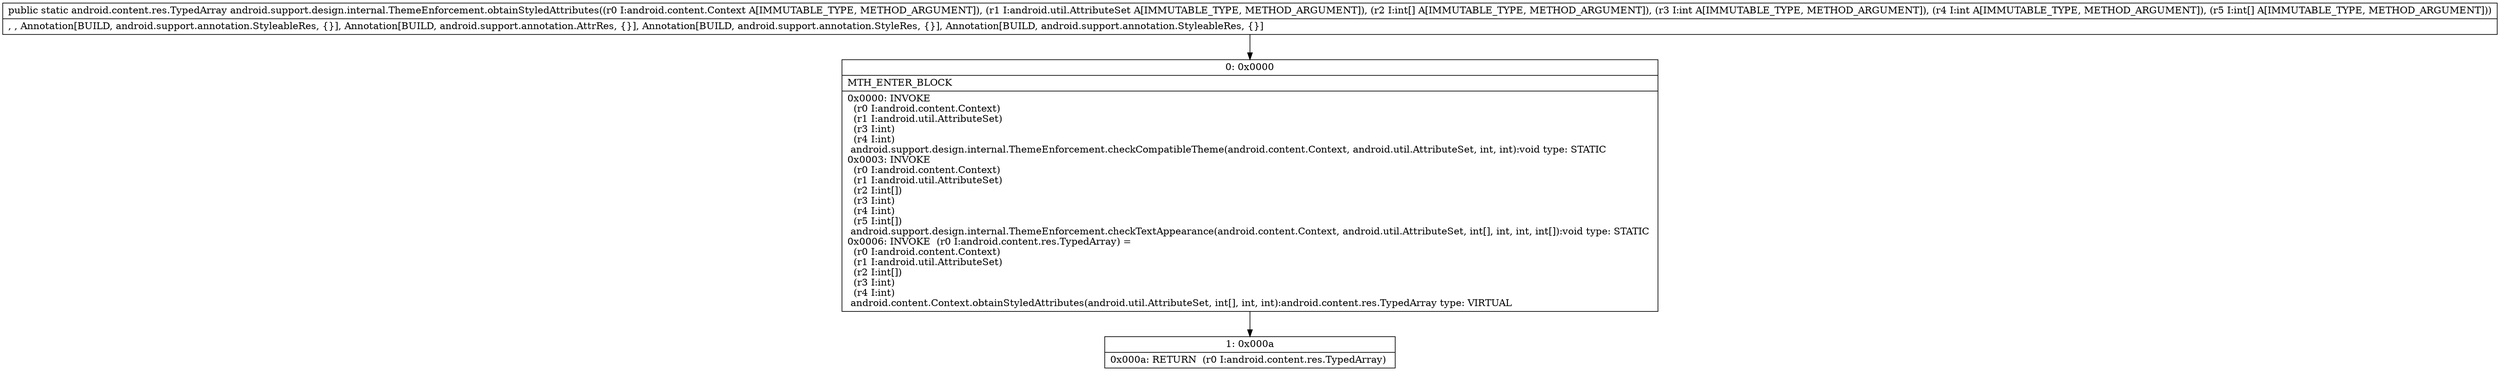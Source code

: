 digraph "CFG forandroid.support.design.internal.ThemeEnforcement.obtainStyledAttributes(Landroid\/content\/Context;Landroid\/util\/AttributeSet;[III[I)Landroid\/content\/res\/TypedArray;" {
Node_0 [shape=record,label="{0\:\ 0x0000|MTH_ENTER_BLOCK\l|0x0000: INVOKE  \l  (r0 I:android.content.Context)\l  (r1 I:android.util.AttributeSet)\l  (r3 I:int)\l  (r4 I:int)\l android.support.design.internal.ThemeEnforcement.checkCompatibleTheme(android.content.Context, android.util.AttributeSet, int, int):void type: STATIC \l0x0003: INVOKE  \l  (r0 I:android.content.Context)\l  (r1 I:android.util.AttributeSet)\l  (r2 I:int[])\l  (r3 I:int)\l  (r4 I:int)\l  (r5 I:int[])\l android.support.design.internal.ThemeEnforcement.checkTextAppearance(android.content.Context, android.util.AttributeSet, int[], int, int, int[]):void type: STATIC \l0x0006: INVOKE  (r0 I:android.content.res.TypedArray) = \l  (r0 I:android.content.Context)\l  (r1 I:android.util.AttributeSet)\l  (r2 I:int[])\l  (r3 I:int)\l  (r4 I:int)\l android.content.Context.obtainStyledAttributes(android.util.AttributeSet, int[], int, int):android.content.res.TypedArray type: VIRTUAL \l}"];
Node_1 [shape=record,label="{1\:\ 0x000a|0x000a: RETURN  (r0 I:android.content.res.TypedArray) \l}"];
MethodNode[shape=record,label="{public static android.content.res.TypedArray android.support.design.internal.ThemeEnforcement.obtainStyledAttributes((r0 I:android.content.Context A[IMMUTABLE_TYPE, METHOD_ARGUMENT]), (r1 I:android.util.AttributeSet A[IMMUTABLE_TYPE, METHOD_ARGUMENT]), (r2 I:int[] A[IMMUTABLE_TYPE, METHOD_ARGUMENT]), (r3 I:int A[IMMUTABLE_TYPE, METHOD_ARGUMENT]), (r4 I:int A[IMMUTABLE_TYPE, METHOD_ARGUMENT]), (r5 I:int[] A[IMMUTABLE_TYPE, METHOD_ARGUMENT]))  | , , Annotation[BUILD, android.support.annotation.StyleableRes, \{\}], Annotation[BUILD, android.support.annotation.AttrRes, \{\}], Annotation[BUILD, android.support.annotation.StyleRes, \{\}], Annotation[BUILD, android.support.annotation.StyleableRes, \{\}]\l}"];
MethodNode -> Node_0;
Node_0 -> Node_1;
}


